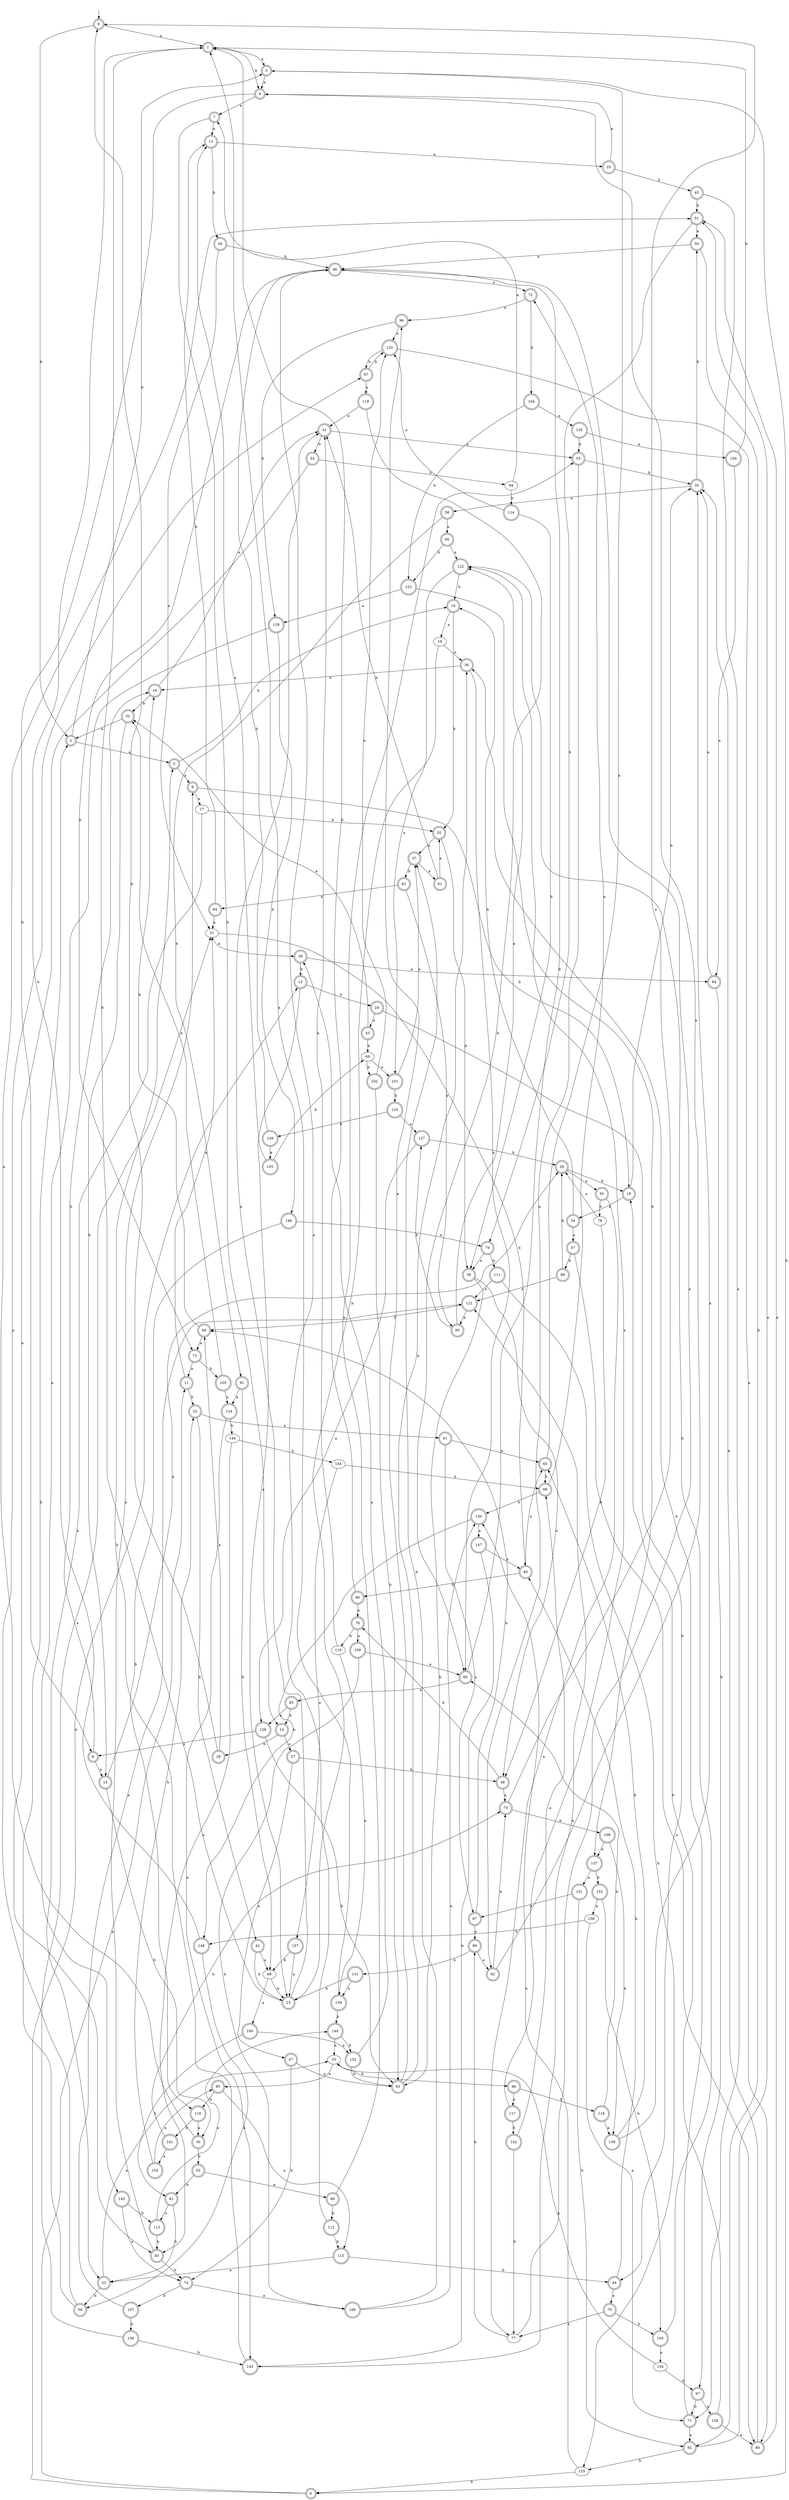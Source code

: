 digraph RandomDFA {
  __start0 [label="", shape=none];
  __start0 -> 0 [label=""];
  0 [shape=circle] [shape=doublecircle]
  0 -> 1 [label="a"]
  0 -> 2 [label="b"]
  1 [shape=doublecircle]
  1 -> 3 [label="a"]
  1 -> 4 [label="b"]
  2 [shape=doublecircle]
  2 -> 5 [label="a"]
  2 -> 3 [label="b"]
  3 [shape=doublecircle]
  3 -> 4 [label="a"]
  3 -> 6 [label="b"]
  4 [shape=doublecircle]
  4 -> 7 [label="a"]
  4 -> 8 [label="b"]
  5 [shape=doublecircle]
  5 -> 9 [label="a"]
  5 -> 10 [label="b"]
  6 [shape=doublecircle]
  6 -> 11 [label="a"]
  6 -> 12 [label="b"]
  7 [shape=doublecircle]
  7 -> 13 [label="a"]
  7 -> 14 [label="b"]
  8 [shape=doublecircle]
  8 -> 15 [label="a"]
  8 -> 16 [label="b"]
  9 [shape=doublecircle]
  9 -> 17 [label="a"]
  9 -> 18 [label="b"]
  10 [shape=doublecircle]
  10 -> 19 [label="a"]
  10 -> 20 [label="b"]
  11 [shape=doublecircle]
  11 -> 21 [label="a"]
  11 -> 22 [label="b"]
  12 [shape=doublecircle]
  12 -> 23 [label="a"]
  12 -> 24 [label="b"]
  13 [shape=doublecircle]
  13 -> 25 [label="a"]
  13 -> 26 [label="b"]
  14 [shape=doublecircle]
  14 -> 27 [label="a"]
  14 -> 28 [label="b"]
  15 [shape=doublecircle]
  15 -> 29 [label="a"]
  15 -> 30 [label="b"]
  16 [shape=doublecircle]
  16 -> 31 [label="a"]
  16 -> 32 [label="b"]
  17
  17 -> 33 [label="a"]
  17 -> 20 [label="b"]
  18 [shape=doublecircle]
  18 -> 34 [label="a"]
  18 -> 35 [label="b"]
  19
  19 -> 36 [label="a"]
  19 -> 23 [label="b"]
  20 [shape=doublecircle]
  20 -> 37 [label="a"]
  20 -> 38 [label="b"]
  21
  21 -> 39 [label="a"]
  21 -> 40 [label="b"]
  22 [shape=doublecircle]
  22 -> 41 [label="a"]
  22 -> 42 [label="b"]
  23 [shape=doublecircle]
  23 -> 31 [label="a"]
  23 -> 1 [label="b"]
  24 [shape=doublecircle]
  24 -> 43 [label="a"]
  24 -> 44 [label="b"]
  25 [shape=doublecircle]
  25 -> 4 [label="a"]
  25 -> 45 [label="b"]
  26 [shape=doublecircle]
  26 -> 21 [label="a"]
  26 -> 46 [label="b"]
  27 [shape=doublecircle]
  27 -> 47 [label="a"]
  27 -> 48 [label="b"]
  28 [shape=doublecircle]
  28 -> 49 [label="a"]
  28 -> 0 [label="b"]
  29 [shape=doublecircle]
  29 -> 50 [label="a"]
  29 -> 18 [label="b"]
  30 [shape=doublecircle]
  30 -> 51 [label="a"]
  30 -> 52 [label="b"]
  31 [shape=doublecircle]
  31 -> 53 [label="a"]
  31 -> 54 [label="b"]
  32 [shape=doublecircle]
  32 -> 2 [label="a"]
  32 -> 15 [label="b"]
  33 [shape=doublecircle]
  33 -> 55 [label="a"]
  33 -> 56 [label="b"]
  34 [shape=doublecircle]
  34 -> 57 [label="a"]
  34 -> 10 [label="b"]
  35 [shape=doublecircle]
  35 -> 58 [label="a"]
  35 -> 59 [label="b"]
  36 [shape=doublecircle]
  36 -> 60 [label="a"]
  36 -> 16 [label="b"]
  37 [shape=doublecircle]
  37 -> 61 [label="a"]
  37 -> 62 [label="b"]
  38 [shape=doublecircle]
  38 -> 48 [label="a"]
  38 -> 63 [label="b"]
  39 [shape=doublecircle]
  39 -> 64 [label="a"]
  39 -> 12 [label="b"]
  40 [shape=doublecircle]
  40 -> 65 [label="a"]
  40 -> 66 [label="b"]
  41 [shape=doublecircle]
  41 -> 67 [label="a"]
  41 -> 65 [label="b"]
  42 [shape=doublecircle]
  42 -> 68 [label="a"]
  42 -> 23 [label="b"]
  43 [shape=doublecircle]
  43 -> 32 [label="a"]
  43 -> 69 [label="b"]
  44 [shape=doublecircle]
  44 -> 70 [label="a"]
  44 -> 40 [label="b"]
  45 [shape=doublecircle]
  45 -> 71 [label="a"]
  45 -> 51 [label="b"]
  46 [shape=doublecircle]
  46 -> 72 [label="a"]
  46 -> 73 [label="b"]
  47 [shape=doublecircle]
  47 -> 63 [label="a"]
  47 -> 74 [label="b"]
  48 [shape=doublecircle]
  48 -> 75 [label="a"]
  48 -> 76 [label="b"]
  49 [shape=doublecircle]
  49 -> 73 [label="a"]
  49 -> 16 [label="b"]
  50 [shape=doublecircle]
  50 -> 77 [label="a"]
  50 -> 78 [label="b"]
  51 [shape=doublecircle]
  51 -> 59 [label="a"]
  51 -> 79 [label="b"]
  52 [shape=doublecircle]
  52 -> 80 [label="a"]
  52 -> 81 [label="b"]
  53 [shape=doublecircle]
  53 -> 82 [label="a"]
  53 -> 35 [label="b"]
  54 [shape=doublecircle]
  54 -> 83 [label="a"]
  54 -> 84 [label="b"]
  55
  55 -> 85 [label="a"]
  55 -> 86 [label="b"]
  56 [shape=doublecircle]
  56 -> 87 [label="a"]
  56 -> 2 [label="b"]
  57 [shape=doublecircle]
  57 -> 88 [label="a"]
  57 -> 89 [label="b"]
  58 [shape=doublecircle]
  58 -> 90 [label="a"]
  58 -> 91 [label="b"]
  59 [shape=doublecircle]
  59 -> 46 [label="a"]
  59 -> 92 [label="b"]
  60 [shape=doublecircle]
  60 -> 93 [label="a"]
  60 -> 46 [label="b"]
  61 [shape=doublecircle]
  61 -> 20 [label="a"]
  61 -> 31 [label="b"]
  62 [shape=doublecircle]
  62 -> 94 [label="a"]
  62 -> 95 [label="b"]
  63 [shape=doublecircle]
  63 -> 96 [label="a"]
  63 -> 36 [label="b"]
  64 [shape=doublecircle]
  64 -> 35 [label="a"]
  64 -> 97 [label="b"]
  65 [shape=doublecircle]
  65 -> 3 [label="a"]
  65 -> 98 [label="b"]
  66 [shape=doublecircle]
  66 -> 76 [label="a"]
  66 -> 1 [label="b"]
  67 [shape=doublecircle]
  67 -> 99 [label="a"]
  67 -> 49 [label="b"]
  68
  68 -> 100 [label="a"]
  68 -> 23 [label="b"]
  69
  69 -> 101 [label="a"]
  69 -> 102 [label="b"]
  70 [shape=doublecircle]
  70 -> 77 [label="a"]
  70 -> 103 [label="b"]
  71 [shape=doublecircle]
  71 -> 92 [label="a"]
  71 -> 36 [label="b"]
  72 [shape=doublecircle]
  72 -> 96 [label="a"]
  72 -> 104 [label="b"]
  73 [shape=doublecircle]
  73 -> 11 [label="a"]
  73 -> 105 [label="b"]
  74 [shape=doublecircle]
  74 -> 106 [label="a"]
  74 -> 107 [label="b"]
  75 [shape=doublecircle]
  75 -> 0 [label="a"]
  75 -> 108 [label="b"]
  76 [shape=doublecircle]
  76 -> 109 [label="a"]
  76 -> 110 [label="b"]
  77
  77 -> 46 [label="a"]
  77 -> 99 [label="b"]
  78
  78 -> 29 [label="a"]
  78 -> 48 [label="b"]
  79 [shape=doublecircle]
  79 -> 38 [label="a"]
  79 -> 111 [label="b"]
  80 [shape=doublecircle]
  80 -> 53 [label="a"]
  80 -> 112 [label="b"]
  81 [shape=doublecircle]
  81 -> 113 [label="a"]
  81 -> 33 [label="b"]
  82 [shape=doublecircle]
  82 -> 4 [label="a"]
  82 -> 75 [label="b"]
  83 [shape=doublecircle]
  83 -> 9 [label="a"]
  83 -> 74 [label="b"]
  84
  84 -> 7 [label="a"]
  84 -> 114 [label="b"]
  85 [shape=doublecircle]
  85 -> 115 [label="a"]
  85 -> 116 [label="b"]
  86 [shape=doublecircle]
  86 -> 117 [label="a"]
  86 -> 118 [label="b"]
  87 [shape=doublecircle]
  87 -> 119 [label="a"]
  87 -> 120 [label="b"]
  88 [shape=doublecircle]
  88 -> 51 [label="a"]
  88 -> 35 [label="b"]
  89 [shape=doublecircle]
  89 -> 121 [label="a"]
  89 -> 29 [label="b"]
  90 [shape=doublecircle]
  90 -> 122 [label="a"]
  90 -> 123 [label="b"]
  91 [shape=doublecircle]
  91 -> 124 [label="a"]
  91 -> 68 [label="b"]
  92 [shape=doublecircle]
  92 -> 51 [label="a"]
  92 -> 125 [label="b"]
  93 [shape=doublecircle]
  93 -> 126 [label="a"]
  93 -> 14 [label="b"]
  94 [shape=doublecircle]
  94 -> 21 [label="a"]
  94 -> 13 [label="b"]
  95 [shape=doublecircle]
  95 -> 122 [label="a"]
  95 -> 127 [label="b"]
  96 [shape=doublecircle]
  96 -> 120 [label="a"]
  96 -> 128 [label="b"]
  97 [shape=doublecircle]
  97 -> 129 [label="a"]
  97 -> 71 [label="b"]
  98 [shape=doublecircle]
  98 -> 72 [label="a"]
  98 -> 130 [label="b"]
  99 [shape=doublecircle]
  99 -> 82 [label="a"]
  99 -> 131 [label="b"]
  100 [shape=doublecircle]
  100 -> 132 [label="a"]
  100 -> 81 [label="b"]
  101 [shape=doublecircle]
  101 -> 37 [label="a"]
  101 -> 133 [label="b"]
  102 [shape=doublecircle]
  102 -> 120 [label="a"]
  102 -> 63 [label="b"]
  103 [shape=doublecircle]
  103 -> 134 [label="a"]
  103 -> 122 [label="b"]
  104 [shape=doublecircle]
  104 -> 135 [label="a"]
  104 -> 123 [label="b"]
  105 [shape=doublecircle]
  105 -> 124 [label="a"]
  105 -> 32 [label="b"]
  106 [shape=doublecircle]
  106 -> 130 [label="a"]
  106 -> 37 [label="b"]
  107 [shape=doublecircle]
  107 -> 121 [label="a"]
  107 -> 136 [label="b"]
  108 [shape=doublecircle]
  108 -> 137 [label="a"]
  108 -> 138 [label="b"]
  109 [shape=doublecircle]
  109 -> 60 [label="a"]
  109 -> 106 [label="b"]
  110
  110 -> 139 [label="a"]
  110 -> 31 [label="b"]
  111 [shape=doublecircle]
  111 -> 121 [label="a"]
  111 -> 125 [label="b"]
  112 [shape=doublecircle]
  112 -> 46 [label="a"]
  112 -> 115 [label="b"]
  113 [shape=doublecircle]
  113 -> 140 [label="a"]
  113 -> 83 [label="b"]
  114 [shape=doublecircle]
  114 -> 120 [label="a"]
  114 -> 38 [label="b"]
  115 [shape=doublecircle]
  115 -> 33 [label="a"]
  115 -> 44 [label="b"]
  116 [shape=doublecircle]
  116 -> 30 [label="a"]
  116 -> 141 [label="b"]
  117 [shape=doublecircle]
  117 -> 122 [label="a"]
  117 -> 142 [label="b"]
  118 [shape=doublecircle]
  118 -> 138 [label="a"]
  118 -> 60 [label="b"]
  119 [shape=doublecircle]
  119 -> 31 [label="a"]
  119 -> 60 [label="b"]
  120 [shape=doublecircle]
  120 -> 88 [label="a"]
  120 -> 87 [label="b"]
  121 [shape=doublecircle]
  121 -> 95 [label="a"]
  121 -> 49 [label="b"]
  122 [shape=doublecircle]
  122 -> 101 [label="a"]
  122 -> 10 [label="b"]
  123 [shape=doublecircle]
  123 -> 128 [label="a"]
  123 -> 137 [label="b"]
  124 [shape=doublecircle]
  124 -> 143 [label="a"]
  124 -> 144 [label="b"]
  125
  125 -> 130 [label="a"]
  125 -> 6 [label="b"]
  126 [shape=doublecircle]
  126 -> 8 [label="a"]
  126 -> 63 [label="b"]
  127 [shape=doublecircle]
  127 -> 126 [label="a"]
  127 -> 29 [label="b"]
  128 [shape=doublecircle]
  128 -> 145 [label="a"]
  128 -> 146 [label="b"]
  129 [shape=doublecircle]
  129 -> 88 [label="a"]
  129 -> 18 [label="b"]
  130 [shape=doublecircle]
  130 -> 147 [label="a"]
  130 -> 148 [label="b"]
  131 [shape=doublecircle]
  131 -> 139 [label="a"]
  131 -> 23 [label="b"]
  132 [shape=doublecircle]
  132 -> 39 [label="a"]
  132 -> 63 [label="b"]
  133 [shape=doublecircle]
  133 -> 127 [label="a"]
  133 -> 149 [label="b"]
  134
  134 -> 55 [label="a"]
  134 -> 97 [label="b"]
  135 [shape=doublecircle]
  135 -> 150 [label="a"]
  135 -> 53 [label="b"]
  136 [shape=doublecircle]
  136 -> 21 [label="a"]
  136 -> 143 [label="b"]
  137 [shape=doublecircle]
  137 -> 151 [label="a"]
  137 -> 152 [label="b"]
  138 [shape=doublecircle]
  138 -> 35 [label="a"]
  138 -> 65 [label="b"]
  139 [shape=doublecircle]
  139 -> 1 [label="a"]
  139 -> 140 [label="b"]
  140 [shape=doublecircle]
  140 -> 55 [label="a"]
  140 -> 132 [label="b"]
  141 [shape=doublecircle]
  141 -> 153 [label="a"]
  141 -> 75 [label="b"]
  142 [shape=doublecircle]
  142 -> 98 [label="a"]
  142 -> 77 [label="b"]
  143 [shape=doublecircle]
  143 -> 121 [label="a"]
  143 -> 5 [label="b"]
  144
  144 -> 83 [label="a"]
  144 -> 154 [label="b"]
  145 [shape=doublecircle]
  145 -> 74 [label="a"]
  145 -> 113 [label="b"]
  146 [shape=doublecircle]
  146 -> 79 [label="a"]
  146 -> 116 [label="b"]
  147 [shape=doublecircle]
  147 -> 40 [label="a"]
  147 -> 143 [label="b"]
  148 [shape=doublecircle]
  148 -> 56 [label="a"]
  148 -> 1 [label="b"]
  149 [shape=doublecircle]
  149 -> 155 [label="a"]
  149 -> 46 [label="b"]
  150 [shape=doublecircle]
  150 -> 64 [label="a"]
  150 -> 1 [label="b"]
  151 [shape=doublecircle]
  151 -> 67 [label="a"]
  151 -> 92 [label="b"]
  152 [shape=doublecircle]
  152 -> 156 [label="a"]
  152 -> 103 [label="b"]
  153 [shape=doublecircle]
  153 -> 85 [label="a"]
  153 -> 22 [label="b"]
  154
  154 -> 157 [label="a"]
  154 -> 98 [label="b"]
  155 [shape=doublecircle]
  155 -> 13 [label="a"]
  155 -> 69 [label="b"]
  156
  156 -> 71 [label="a"]
  156 -> 148 [label="b"]
  157 [shape=doublecircle]
  157 -> 23 [label="a"]
  157 -> 68 [label="b"]
}
